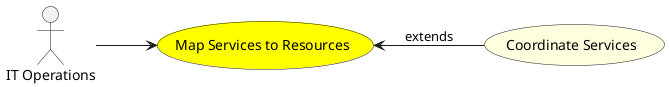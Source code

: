 @startuml


left to right direction

usecase "Map Services to Resources" as MapServicestoResources #yellow

Actor "IT Operations" as ITOperations

ITOperations --> MapServicestoResources





usecase "Coordinate Services" as CoordinateServices #lightyellow

MapServicestoResources <-- CoordinateServices : extends







@enduml
